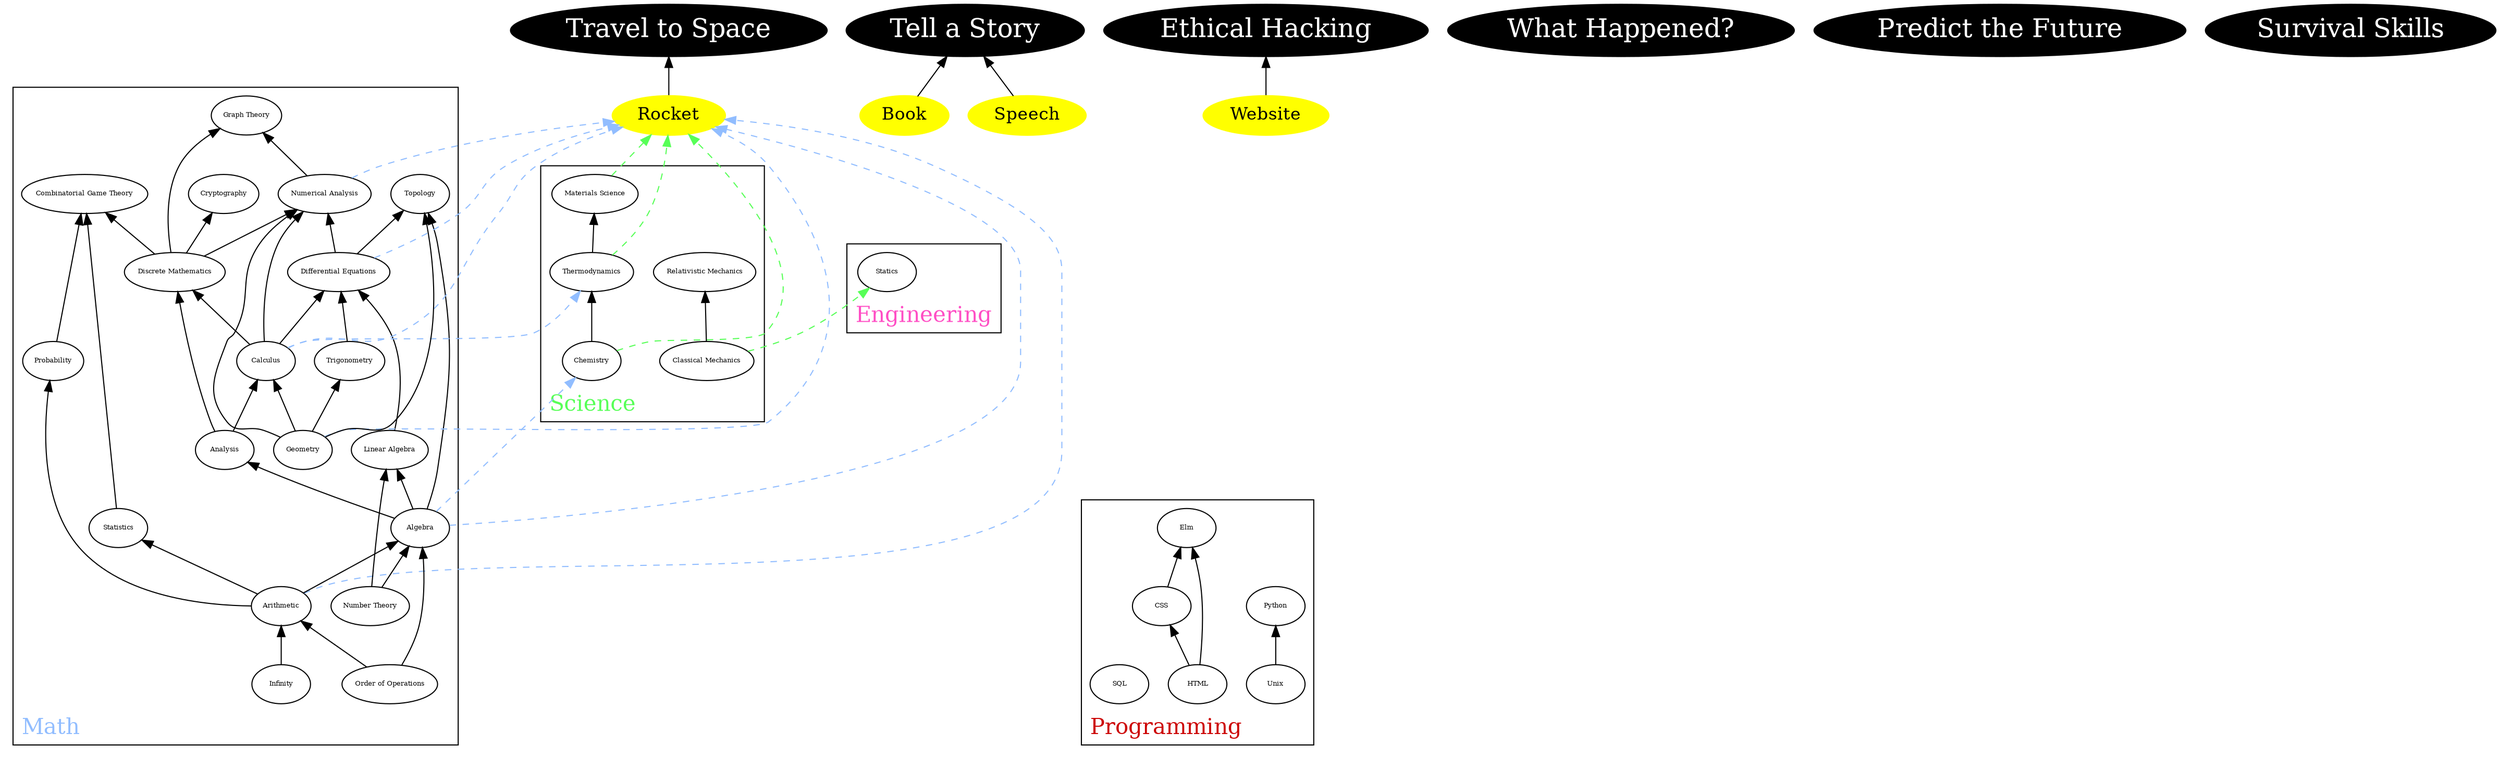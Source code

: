 digraph G {

  // general config
  rankdir = BT
  compound = true
  graph [labeljust=l fontsize=20]


  // capabilities
  node [style=filled color=black fontcolor=white fontsize=24]

  TravelToSpace [label="Travel to Space"]
  TellAStory [label="Tell a Story"]
  EthicalHacking [label="Ethical Hacking"]
  WhatHappened [label="What Happened?"]
  PredictTheFuture [label="Predict the Future"]
  SurvivalSkills [label="Survival Skills"]

  {rank=same TravelToSpace TellAStory EthicalHacking WhatHappened PredictTheFuture SurvivalSkills}


  // vehicles
  node [style=filled color=yellow fontcolor=black fontsize=16]

  Rocket -> TravelToSpace
  {Book, Speech} -> TellAStory
  {Website} -> EthicalHacking

  {rank=same Rocket Book Speech Website}


  // topics
  node [style=solid color=black fontcolor=black fontsize=6]

  subgraph cluster_math {
    label = "Math"
    fontcolor = "#91BDFF"
    href = "https://simple.wikipedia.org/wiki/List_of_mathematics_topics"

    Algebra -> {Analysis, LinearAlgebra, Topology}
    Analysis -> {Calculus, DiscreteMathematics}
    Arithmetic -> {Algebra, Probability, Statistics}
    Calculus -> {DifferentialEquations, NumericalAnalysis, DiscreteMathematics}
    CombinatorialGameTheory [label="Combinatorial Game Theory"]
    CombinatorialGameTheory 
    Cryptography
    DifferentialEquations [label="Differential Equations"]
    DifferentialEquations -> {NumericalAnalysis, Topology}
    DiscreteMathematics [label="Discrete Mathematics"]
    DiscreteMathematics -> {GraphTheory, NumericalAnalysis, Cryptography, CombinatorialGameTheory}
    Geometry -> {Calculus, NumericalAnalysis, Trigonometry, Topology}
    GraphTheory [label="Graph Theory"]
    GraphTheory 
    Infinity -> {Arithmetic}
    LinearAlgebra [label="Linear Algebra"]
    LinearAlgebra -> {DifferentialEquations}
    NumberTheory [label="Number Theory"]
    NumberTheory -> {LinearAlgebra, Algebra}
    NumericalAnalysis [label="Numerical Analysis"]
    NumericalAnalysis -> {GraphTheory}
    OrderOfOperations [label="Order of Operations"]
    OrderOfOperations -> {Arithmetic, Algebra}
    Probability -> {CombinatorialGameTheory}
    Statistics -> {CombinatorialGameTheory}
    Topology
    Trigonometry -> {DifferentialEquations}

  }

  {Arithmetic, Algebra, Calculus, Geometry, NumericalAnalysis, DifferentialEquations} -> Rocket [color="#91BDFF" style=dashed]


  subgraph cluster_science {
    label = "Science"
    href = "https://en.wikipedia.org/wiki/Branches_of_science#Physical_science"
    fontcolor = "#57FF57"

    Chemistry -> {Thermodynamics}
    {Algebra} -> Chemistry [color="#91BDFF" style=dashed]
    ClassicalMechanics [label="Classical Mechanics"]
    ClassicalMechanics -> {RelativisticMechanics}
//    Electromagnetism
    MaterialsScience [label="Materials Science"]
    MaterialsScience 
    RelativisticMechanics [label="Relativistic Mechanics"]
    RelativisticMechanics 
    Thermodynamics -> {MaterialsScience}
    {Calculus} -> Thermodynamics [color="#91BDFF" style=dashed]
//    QuantumMechanics [label="Quantum Mechanics"]

  }

  {Chemistry, MaterialsScience, Thermodynamics} -> Rocket [color="#57FF57" style=dashed]


  subgraph cluster_engineering {
    label = "Engineering"
    href = "http://bulletin.iit.edu/undergraduate/courses/mmae/"
    fontcolor = "#FF4DC4"

    Statics
    {ClassicalMechanics} -> Statics [color="#57FF57" style=dashed]

  }

  subgraph cluster_programming {
    label = "Programming"
//    href = ""
    fontcolor = "#CC0000"

    Unix -> Python
    HTML -> {CSS, Elm}
    CSS -> {Elm}
    SQL
    Elm
    Python

  }

}

